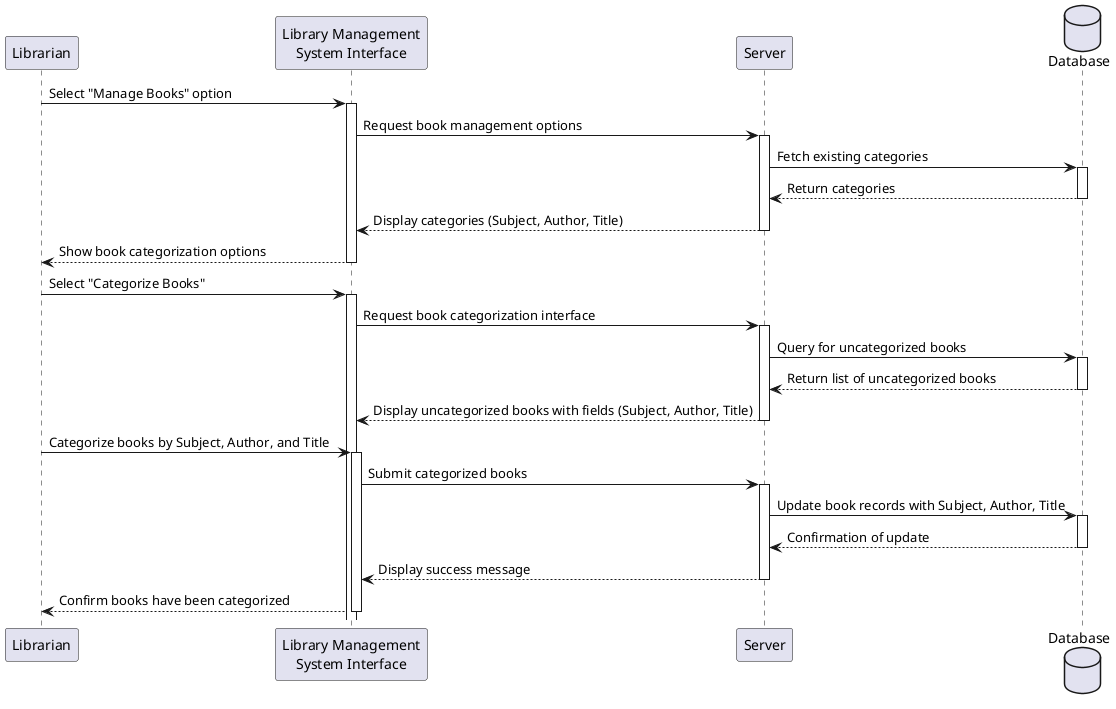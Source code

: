 @startuml
participant Librarian
participant "Library Management\nSystem Interface" as Interface
participant "Server" as Server
database "Database" as DB

Librarian -> Interface : Select "Manage Books" option
activate Interface
Interface -> Server: Request book management options
activate Server

Server -> DB: Fetch existing categories
activate DB
DB --> Server: Return categories
deactivate DB

Server --> Interface: Display categories (Subject, Author, Title)
deactivate Server
Interface --> Librarian: Show book categorization options
deactivate Interface

Librarian -> Interface : Select "Categorize Books"
activate Interface
Interface -> Server: Request book categorization interface
activate Server
Server -> DB: Query for uncategorized books
activate DB
DB --> Server: Return list of uncategorized books
deactivate DB

Server --> Interface: Display uncategorized books with fields (Subject, Author, Title)
deactivate Server
Librarian -> Interface : Categorize books by Subject, Author, and Title
activate Interface

Interface -> Server: Submit categorized books
activate Server
Server -> DB: Update book records with Subject, Author, Title
activate DB
DB --> Server: Confirmation of update
deactivate DB

Server --> Interface: Display success message
deactivate Server
Interface --> Librarian: Confirm books have been categorized
deactivate Interface

@enduml